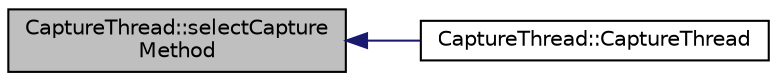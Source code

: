 digraph "CaptureThread::selectCaptureMethod"
{
 // INTERACTIVE_SVG=YES
  edge [fontname="Helvetica",fontsize="10",labelfontname="Helvetica",labelfontsize="10"];
  node [fontname="Helvetica",fontsize="10",shape=record];
  rankdir="LR";
  Node1 [label="CaptureThread::selectCapture\lMethod",height=0.2,width=0.4,color="black", fillcolor="grey75", style="filled", fontcolor="black"];
  Node1 -> Node2 [dir="back",color="midnightblue",fontsize="10",style="solid",fontname="Helvetica"];
  Node2 [label="CaptureThread::CaptureThread",height=0.2,width=0.4,color="black", fillcolor="white", style="filled",URL="$d6/de9/class_capture_thread.html#aad604ec4cc78ec3acfe803f268a5aa93"];
}
